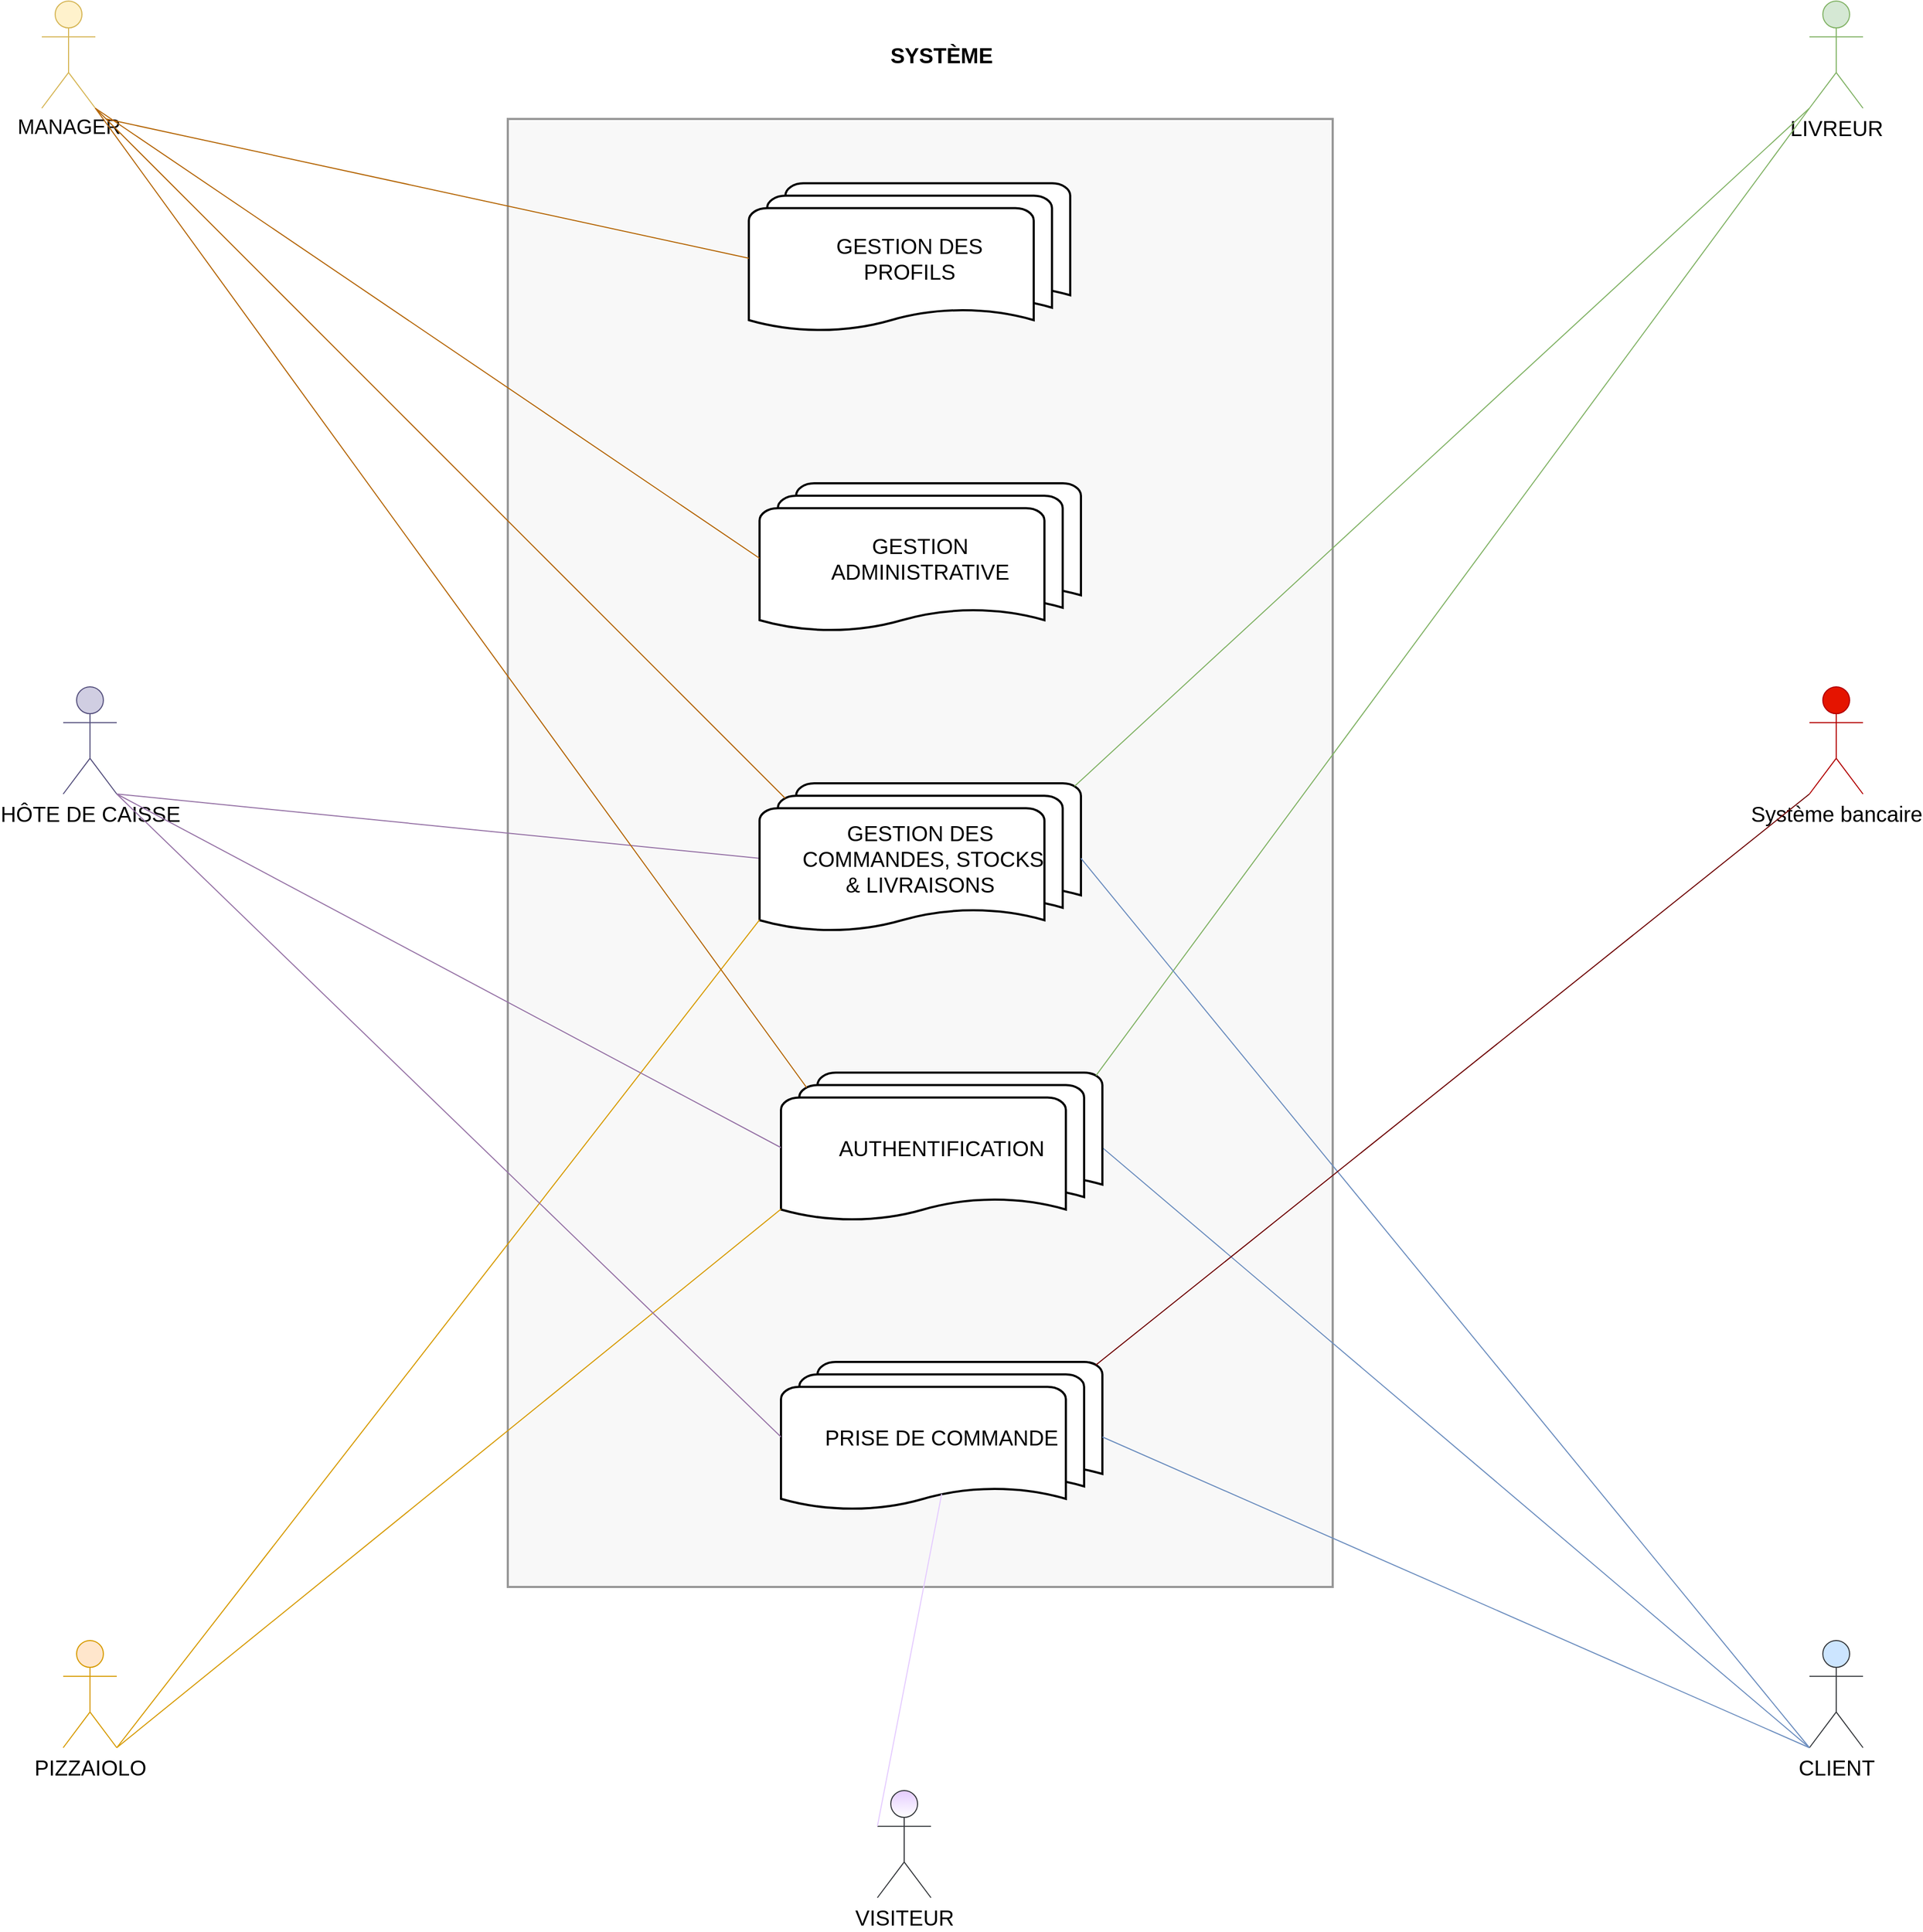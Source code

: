 <mxfile version="13.3.5" type="github">
  <diagram id="C5RBs43oDa-KdzZeNtuy" name="Page-1">
    <mxGraphModel dx="3784" dy="3253" grid="1" gridSize="10" guides="1" tooltips="1" connect="1" arrows="1" fold="1" page="1" pageScale="1" pageWidth="827" pageHeight="1169" math="0" shadow="0">
      <root>
        <mxCell id="WIyWlLk6GJQsqaUBKTNV-0" />
        <mxCell id="WIyWlLk6GJQsqaUBKTNV-1" parent="WIyWlLk6GJQsqaUBKTNV-0" />
        <mxCell id="riIvtF9i5uz6ZwIqVuNb-54" value="" style="rounded=0;whiteSpace=wrap;html=1;fillColor=#eeeeee;strokeColor=#000000;opacity=40;strokeWidth=2;" parent="WIyWlLk6GJQsqaUBKTNV-1" vertex="1">
          <mxGeometry x="1045" y="-660" width="770" height="1370" as="geometry" />
        </mxCell>
        <mxCell id="riIvtF9i5uz6ZwIqVuNb-0" value="&lt;font style=&quot;font-size: 20px&quot;&gt;CLIENT&lt;/font&gt;" style="shape=umlActor;verticalLabelPosition=bottom;labelBackgroundColor=#ffffff;verticalAlign=top;html=1;outlineConnect=0;fillColor=#cce5ff;strokeColor=#36393d;aspect=fixed;" parent="WIyWlLk6GJQsqaUBKTNV-1" vertex="1">
          <mxGeometry x="2260" y="760" width="50" height="100" as="geometry" />
        </mxCell>
        <mxCell id="riIvtF9i5uz6ZwIqVuNb-1" value="&lt;font style=&quot;font-size: 19px&quot;&gt;MANAGER&lt;/font&gt;" style="shape=umlActor;verticalLabelPosition=bottom;labelBackgroundColor=#ffffff;verticalAlign=top;html=1;outlineConnect=0;fillColor=#fff2cc;strokeColor=#d6b656;aspect=fixed;" parent="WIyWlLk6GJQsqaUBKTNV-1" vertex="1">
          <mxGeometry x="610" y="-770" width="50" height="100" as="geometry" />
        </mxCell>
        <mxCell id="riIvtF9i5uz6ZwIqVuNb-3" value="&lt;font style=&quot;font-size: 20px&quot;&gt;HÔTE DE CAISSE&lt;/font&gt;" style="shape=umlActor;verticalLabelPosition=bottom;labelBackgroundColor=#ffffff;verticalAlign=top;html=1;outlineConnect=0;fillColor=#d0cee2;strokeColor=#56517e;aspect=fixed;" parent="WIyWlLk6GJQsqaUBKTNV-1" vertex="1">
          <mxGeometry x="630" y="-130" width="50" height="100" as="geometry" />
        </mxCell>
        <mxCell id="riIvtF9i5uz6ZwIqVuNb-5" value="&lt;font style=&quot;font-size: 20px&quot;&gt;LIVREUR&lt;/font&gt;" style="shape=umlActor;verticalLabelPosition=bottom;labelBackgroundColor=#ffffff;verticalAlign=top;html=1;outlineConnect=0;fillColor=#d5e8d4;strokeColor=#82b366;aspect=fixed;" parent="WIyWlLk6GJQsqaUBKTNV-1" vertex="1">
          <mxGeometry x="2260" y="-770" width="50" height="100" as="geometry" />
        </mxCell>
        <mxCell id="riIvtF9i5uz6ZwIqVuNb-14" value="&lt;font style=&quot;font-size: 20px&quot;&gt;PIZZAIOLO&lt;/font&gt;" style="shape=umlActor;verticalLabelPosition=bottom;labelBackgroundColor=#ffffff;verticalAlign=top;html=1;outlineConnect=0;fillColor=#ffe6cc;strokeColor=#d79b00;aspect=fixed;" parent="WIyWlLk6GJQsqaUBKTNV-1" vertex="1">
          <mxGeometry x="630" y="760" width="50" height="100" as="geometry" />
        </mxCell>
        <mxCell id="riIvtF9i5uz6ZwIqVuNb-15" value="&lt;font style=&quot;font-size: 20px&quot; color=&quot;#000000&quot;&gt;Système bancaire&lt;/font&gt;" style="shape=umlActor;verticalLabelPosition=bottom;labelBackgroundColor=#ffffff;verticalAlign=top;html=1;outlineConnect=0;fillColor=#e51400;strokeColor=#B20000;fontColor=#ffffff;aspect=fixed;" parent="WIyWlLk6GJQsqaUBKTNV-1" vertex="1">
          <mxGeometry x="2260" y="-130" width="50" height="100" as="geometry" />
        </mxCell>
        <mxCell id="riIvtF9i5uz6ZwIqVuNb-27" value="" style="endArrow=none;html=1;entryX=1;entryY=0.5;entryDx=0;entryDy=0;entryPerimeter=0;fillColor=#dae8fc;strokeColor=#6c8ebf;exitX=0;exitY=1;exitDx=0;exitDy=0;exitPerimeter=0;endFill=0;" parent="WIyWlLk6GJQsqaUBKTNV-1" source="riIvtF9i5uz6ZwIqVuNb-0" target="riIvtF9i5uz6ZwIqVuNb-40" edge="1">
          <mxGeometry width="50" height="50" relative="1" as="geometry">
            <mxPoint x="2140" y="-353.33" as="sourcePoint" />
            <mxPoint x="2400" y="-259.997" as="targetPoint" />
          </mxGeometry>
        </mxCell>
        <mxCell id="riIvtF9i5uz6ZwIqVuNb-28" value="" style="endArrow=none;html=1;fillColor=#e1d5e7;strokeColor=#9673a6;entryX=0;entryY=0.5;entryDx=0;entryDy=0;entryPerimeter=0;endFill=0;exitX=1;exitY=1;exitDx=0;exitDy=0;exitPerimeter=0;" parent="WIyWlLk6GJQsqaUBKTNV-1" source="riIvtF9i5uz6ZwIqVuNb-3" target="riIvtF9i5uz6ZwIqVuNb-46" edge="1">
          <mxGeometry width="50" height="50" relative="1" as="geometry">
            <mxPoint x="740" y="-290" as="sourcePoint" />
            <mxPoint x="770" y="75.172" as="targetPoint" />
          </mxGeometry>
        </mxCell>
        <mxCell id="riIvtF9i5uz6ZwIqVuNb-40" value="&lt;font style=&quot;font-size: 20px&quot;&gt;AUTHENTIFICATION&lt;/font&gt;" style="strokeWidth=2;html=1;shape=mxgraph.flowchart.multi-document;whiteSpace=wrap;gradientColor=none;align=center;" parent="WIyWlLk6GJQsqaUBKTNV-1" vertex="1">
          <mxGeometry x="1300" y="230" width="300" height="140" as="geometry" />
        </mxCell>
        <mxCell id="riIvtF9i5uz6ZwIqVuNb-41" value="&lt;span style=&quot;font-size: 20px&quot;&gt;PRISE DE COMMANDE&lt;/span&gt;" style="strokeWidth=2;html=1;shape=mxgraph.flowchart.multi-document;whiteSpace=wrap;gradientColor=none;align=center;" parent="WIyWlLk6GJQsqaUBKTNV-1" vertex="1">
          <mxGeometry x="1300" y="500" width="300" height="140" as="geometry" />
        </mxCell>
        <mxCell id="riIvtF9i5uz6ZwIqVuNb-45" value="&lt;span style=&quot;font-size: 20px&quot;&gt;GESTION&lt;br&gt;ADMINISTRATIVE&lt;/span&gt;" style="strokeWidth=2;html=1;shape=mxgraph.flowchart.multi-document;whiteSpace=wrap;gradientColor=none;align=center;" parent="WIyWlLk6GJQsqaUBKTNV-1" vertex="1">
          <mxGeometry x="1280" y="-320" width="300" height="140" as="geometry" />
        </mxCell>
        <mxCell id="riIvtF9i5uz6ZwIqVuNb-46" value="&lt;font style=&quot;font-size: 20px&quot;&gt;GESTION DES&lt;br&gt;&amp;nbsp;COMMANDES, STOCKS&lt;br&gt;&amp;amp; LIVRAISONS&lt;br&gt;&lt;/font&gt;" style="strokeWidth=2;html=1;shape=mxgraph.flowchart.multi-document;whiteSpace=wrap;gradientColor=none;align=center;" parent="WIyWlLk6GJQsqaUBKTNV-1" vertex="1">
          <mxGeometry x="1280" y="-40" width="300" height="140" as="geometry" />
        </mxCell>
        <mxCell id="riIvtF9i5uz6ZwIqVuNb-49" value="" style="endArrow=none;html=1;entryX=0.98;entryY=0.02;entryDx=0;entryDy=0;entryPerimeter=0;exitX=0;exitY=1;exitDx=0;exitDy=0;exitPerimeter=0;fillColor=#d5e8d4;strokeColor=#82b366;" parent="WIyWlLk6GJQsqaUBKTNV-1" source="riIvtF9i5uz6ZwIqVuNb-5" target="riIvtF9i5uz6ZwIqVuNb-46" edge="1">
          <mxGeometry width="50" height="50" relative="1" as="geometry">
            <mxPoint x="540" y="400" as="sourcePoint" />
            <mxPoint x="1120" y="330" as="targetPoint" />
          </mxGeometry>
        </mxCell>
        <mxCell id="riIvtF9i5uz6ZwIqVuNb-50" value="" style="endArrow=none;html=1;entryX=0;entryY=0.91;entryDx=0;entryDy=0;entryPerimeter=0;fillColor=#ffe6cc;strokeColor=#d79b00;exitX=1;exitY=1;exitDx=0;exitDy=0;exitPerimeter=0;" parent="WIyWlLk6GJQsqaUBKTNV-1" source="riIvtF9i5uz6ZwIqVuNb-14" target="riIvtF9i5uz6ZwIqVuNb-46" edge="1">
          <mxGeometry width="50" height="50" relative="1" as="geometry">
            <mxPoint x="1070" y="380" as="sourcePoint" />
            <mxPoint x="1140" y="630" as="targetPoint" />
          </mxGeometry>
        </mxCell>
        <mxCell id="riIvtF9i5uz6ZwIqVuNb-75" value="" style="endArrow=none;html=1;fillColor=#ffe6cc;strokeColor=#d79b00;entryX=0;entryY=0.91;entryDx=0;entryDy=0;entryPerimeter=0;exitX=1;exitY=1;exitDx=0;exitDy=0;exitPerimeter=0;" parent="WIyWlLk6GJQsqaUBKTNV-1" source="riIvtF9i5uz6ZwIqVuNb-14" target="riIvtF9i5uz6ZwIqVuNb-40" edge="1">
          <mxGeometry width="50" height="50" relative="1" as="geometry">
            <mxPoint x="540" y="599.346" as="sourcePoint" />
            <mxPoint x="1310" y="-36.8" as="targetPoint" />
          </mxGeometry>
        </mxCell>
        <mxCell id="riIvtF9i5uz6ZwIqVuNb-78" value="" style="endArrow=none;html=1;entryX=0.98;entryY=0.02;entryDx=0;entryDy=0;entryPerimeter=0;fillColor=#d5e8d4;strokeColor=#82b366;exitX=0;exitY=1;exitDx=0;exitDy=0;exitPerimeter=0;" parent="WIyWlLk6GJQsqaUBKTNV-1" source="riIvtF9i5uz6ZwIqVuNb-5" target="riIvtF9i5uz6ZwIqVuNb-40" edge="1">
          <mxGeometry width="50" height="50" relative="1" as="geometry">
            <mxPoint x="680" y="133.333" as="sourcePoint" />
            <mxPoint x="1290" y="-52.6" as="targetPoint" />
          </mxGeometry>
        </mxCell>
        <mxCell id="riIvtF9i5uz6ZwIqVuNb-79" value="" style="endArrow=none;html=1;entryX=1;entryY=0.5;entryDx=0;entryDy=0;entryPerimeter=0;fillColor=#dae8fc;strokeColor=#6c8ebf;exitX=0;exitY=1;exitDx=0;exitDy=0;exitPerimeter=0;endFill=0;" parent="WIyWlLk6GJQsqaUBKTNV-1" source="riIvtF9i5uz6ZwIqVuNb-0" target="riIvtF9i5uz6ZwIqVuNb-41" edge="1">
          <mxGeometry width="50" height="50" relative="1" as="geometry">
            <mxPoint x="2480" y="-106.667" as="sourcePoint" />
            <mxPoint x="1584" y="472.8" as="targetPoint" />
          </mxGeometry>
        </mxCell>
        <mxCell id="riIvtF9i5uz6ZwIqVuNb-80" value="" style="endArrow=none;html=1;fillColor=#e1d5e7;strokeColor=#9673a6;endFill=0;entryX=0;entryY=0.5;entryDx=0;entryDy=0;entryPerimeter=0;exitX=1;exitY=1;exitDx=0;exitDy=0;exitPerimeter=0;" parent="WIyWlLk6GJQsqaUBKTNV-1" source="riIvtF9i5uz6ZwIqVuNb-3" target="riIvtF9i5uz6ZwIqVuNb-40" edge="1">
          <mxGeometry width="50" height="50" relative="1" as="geometry">
            <mxPoint x="740" y="-291.739" as="sourcePoint" />
            <mxPoint x="1290" y="470" as="targetPoint" />
          </mxGeometry>
        </mxCell>
        <mxCell id="riIvtF9i5uz6ZwIqVuNb-81" value="" style="endArrow=none;html=1;fillColor=#e1d5e7;strokeColor=#9673a6;entryX=0;entryY=0.5;entryDx=0;entryDy=0;entryPerimeter=0;endFill=0;exitX=1;exitY=1;exitDx=0;exitDy=0;exitPerimeter=0;" parent="WIyWlLk6GJQsqaUBKTNV-1" source="riIvtF9i5uz6ZwIqVuNb-3" target="riIvtF9i5uz6ZwIqVuNb-41" edge="1">
          <mxGeometry width="50" height="50" relative="1" as="geometry">
            <mxPoint x="740" y="-291.739" as="sourcePoint" />
            <mxPoint x="1290" y="-110" as="targetPoint" />
          </mxGeometry>
        </mxCell>
        <mxCell id="riIvtF9i5uz6ZwIqVuNb-85" value="" style="endArrow=none;html=1;exitX=1;exitY=1;exitDx=0;exitDy=0;exitPerimeter=0;fillColor=#fad7ac;strokeColor=#b46504;entryX=0;entryY=0.5;entryDx=0;entryDy=0;entryPerimeter=0;endFill=0;" parent="WIyWlLk6GJQsqaUBKTNV-1" source="riIvtF9i5uz6ZwIqVuNb-1" target="riIvtF9i5uz6ZwIqVuNb-45" edge="1">
          <mxGeometry width="50" height="50" relative="1" as="geometry">
            <mxPoint x="1422.5" y="-840" as="sourcePoint" />
            <mxPoint x="728" y="-350" as="targetPoint" />
          </mxGeometry>
        </mxCell>
        <mxCell id="riIvtF9i5uz6ZwIqVuNb-88" value="" style="endArrow=none;html=1;exitX=1;exitY=1;exitDx=0;exitDy=0;exitPerimeter=0;fillColor=#fad7ac;strokeColor=#b46504;entryX=0.08;entryY=0.1;entryDx=0;entryDy=0;entryPerimeter=0;endFill=0;" parent="WIyWlLk6GJQsqaUBKTNV-1" source="riIvtF9i5uz6ZwIqVuNb-1" target="riIvtF9i5uz6ZwIqVuNb-46" edge="1">
          <mxGeometry width="50" height="50" relative="1" as="geometry">
            <mxPoint x="740" y="-250" as="sourcePoint" />
            <mxPoint x="1290" y="-402.6" as="targetPoint" />
          </mxGeometry>
        </mxCell>
        <mxCell id="riIvtF9i5uz6ZwIqVuNb-90" value="&lt;font style=&quot;font-size: 20px&quot;&gt;&lt;b&gt;SYSTÈME&lt;/b&gt;&lt;/font&gt;" style="text;html=1;strokeColor=none;fillColor=none;align=center;verticalAlign=middle;whiteSpace=wrap;rounded=0;opacity=40;" parent="WIyWlLk6GJQsqaUBKTNV-1" vertex="1">
          <mxGeometry x="1430" y="-730" width="40" height="20" as="geometry" />
        </mxCell>
        <mxCell id="riIvtF9i5uz6ZwIqVuNb-92" value="" style="endArrow=none;html=1;exitX=1;exitY=1;exitDx=0;exitDy=0;exitPerimeter=0;fillColor=#fad7ac;strokeColor=#b46504;entryX=0.08;entryY=0.1;entryDx=0;entryDy=0;entryPerimeter=0;endFill=0;" parent="WIyWlLk6GJQsqaUBKTNV-1" source="riIvtF9i5uz6ZwIqVuNb-1" target="riIvtF9i5uz6ZwIqVuNb-40" edge="1">
          <mxGeometry width="50" height="50" relative="1" as="geometry">
            <mxPoint x="750" y="-240" as="sourcePoint" />
            <mxPoint x="1314" y="-166" as="targetPoint" />
          </mxGeometry>
        </mxCell>
        <mxCell id="riIvtF9i5uz6ZwIqVuNb-94" value="" style="endArrow=none;html=1;entryX=1;entryY=0.5;entryDx=0;entryDy=0;entryPerimeter=0;fillColor=#dae8fc;strokeColor=#6c8ebf;endFill=0;exitX=0;exitY=1;exitDx=0;exitDy=0;exitPerimeter=0;" parent="WIyWlLk6GJQsqaUBKTNV-1" source="riIvtF9i5uz6ZwIqVuNb-0" target="riIvtF9i5uz6ZwIqVuNb-46" edge="1">
          <mxGeometry width="50" height="50" relative="1" as="geometry">
            <mxPoint x="2200" y="-60" as="sourcePoint" />
            <mxPoint x="1590" y="220.0" as="targetPoint" />
          </mxGeometry>
        </mxCell>
        <mxCell id="riIvtF9i5uz6ZwIqVuNb-96" value="&lt;font style=&quot;font-size: 20px&quot;&gt;VISITEUR&lt;/font&gt;" style="shape=umlActor;verticalLabelPosition=bottom;labelBackgroundColor=#ffffff;verticalAlign=top;html=1;outlineConnect=0;fillColor=#E5CCFF;strokeColor=#36393d;aspect=fixed;gradientColor=#ffffff;" parent="WIyWlLk6GJQsqaUBKTNV-1" vertex="1">
          <mxGeometry x="1390" y="900" width="50" height="100" as="geometry" />
        </mxCell>
        <mxCell id="riIvtF9i5uz6ZwIqVuNb-97" value="" style="endArrow=none;html=1;entryX=0.5;entryY=0.88;entryDx=0;entryDy=0;entryPerimeter=0;fillColor=#dae8fc;strokeColor=#E5CCFF;endFill=0;exitX=0;exitY=0.333;exitDx=0;exitDy=0;exitPerimeter=0;" parent="WIyWlLk6GJQsqaUBKTNV-1" source="riIvtF9i5uz6ZwIqVuNb-96" target="riIvtF9i5uz6ZwIqVuNb-41" edge="1">
          <mxGeometry width="50" height="50" relative="1" as="geometry">
            <mxPoint x="1400" y="940" as="sourcePoint" />
            <mxPoint x="1640" y="600.0" as="targetPoint" />
          </mxGeometry>
        </mxCell>
        <mxCell id="riIvtF9i5uz6ZwIqVuNb-98" value="&lt;font style=&quot;font-size: 20px&quot;&gt;GESTION DES&lt;br&gt;PROFILS&lt;/font&gt;" style="strokeWidth=2;html=1;shape=mxgraph.flowchart.multi-document;whiteSpace=wrap;gradientColor=none;align=center;" parent="WIyWlLk6GJQsqaUBKTNV-1" vertex="1">
          <mxGeometry x="1270" y="-600" width="300" height="140" as="geometry" />
        </mxCell>
        <mxCell id="riIvtF9i5uz6ZwIqVuNb-99" value="" style="endArrow=none;html=1;exitX=1;exitY=1;exitDx=0;exitDy=0;exitPerimeter=0;fillColor=#fad7ac;strokeColor=#b46504;entryX=0;entryY=0.5;entryDx=0;entryDy=0;entryPerimeter=0;endFill=0;" parent="WIyWlLk6GJQsqaUBKTNV-1" target="riIvtF9i5uz6ZwIqVuNb-98" edge="1">
          <mxGeometry width="50" height="50" relative="1" as="geometry">
            <mxPoint x="670" y="-660" as="sourcePoint" />
            <mxPoint x="1290" y="-240" as="targetPoint" />
          </mxGeometry>
        </mxCell>
        <mxCell id="QtbNUkb2SeK-y5l_bicr-3" value="" style="endArrow=none;html=1;entryX=0;entryY=1;entryDx=0;entryDy=0;entryPerimeter=0;exitX=0.98;exitY=0.02;exitDx=0;exitDy=0;exitPerimeter=0;fillColor=#a20025;strokeColor=#6F0000;" edge="1" parent="WIyWlLk6GJQsqaUBKTNV-1" source="riIvtF9i5uz6ZwIqVuNb-41" target="riIvtF9i5uz6ZwIqVuNb-15">
          <mxGeometry width="50" height="50" relative="1" as="geometry">
            <mxPoint x="1300" y="210" as="sourcePoint" />
            <mxPoint x="1350" y="160" as="targetPoint" />
          </mxGeometry>
        </mxCell>
      </root>
    </mxGraphModel>
  </diagram>
</mxfile>
